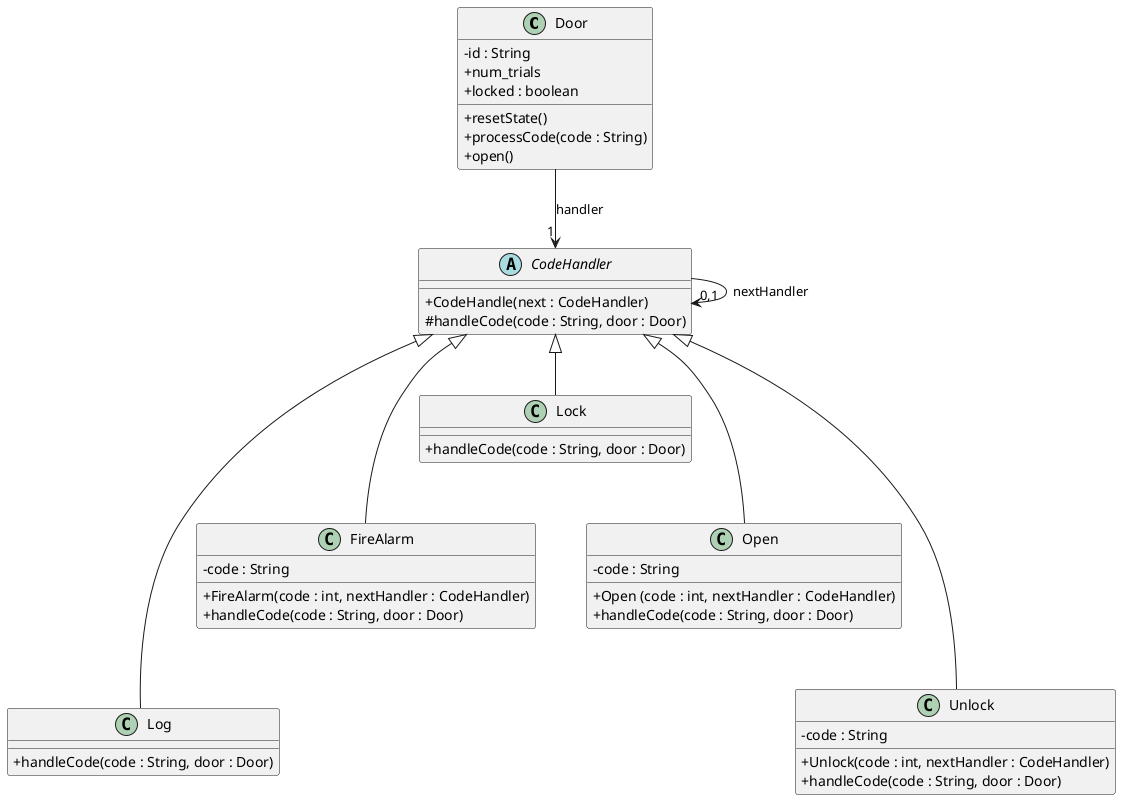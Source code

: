 @startuml
skinparam classAttributeIconSize 0
class Door {
    - id : String
    + num_trials
    + locked : boolean
    + resetState()
    +processCode(code : String)
    +open()
}

abstract CodeHandler {
    +CodeHandle(next : CodeHandler)
    #handleCode(code : String, door : Door)
}

class Log {
    + handleCode(code : String, door : Door)
}

class FireAlarm {
    - code : String
    + FireAlarm(code : int, nextHandler : CodeHandler)
    + handleCode(code : String, door : Door)
}

class Lock {
    + handleCode(code : String, door : Door)
}

class Open {
    - code : String
    + Open (code : int, nextHandler : CodeHandler)
    + handleCode(code : String, door : Door)
}

class Unlock {
    - code : String
    + Unlock(code : int, nextHandler : CodeHandler)
    + handleCode(code : String, door : Door)
}

Door --down> CodeHandler : handler "1"
CodeHandler -> CodeHandler : nextHandler "0,1"
Log ----up|> CodeHandler
Open ---up|> CodeHandler
FireAlarm ---up|> CodeHandler
Lock --up|> CodeHandler
Unlock ----up|> CodeHandler
@enduml